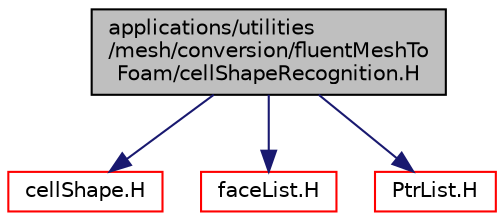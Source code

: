 digraph "applications/utilities/mesh/conversion/fluentMeshToFoam/cellShapeRecognition.H"
{
  bgcolor="transparent";
  edge [fontname="Helvetica",fontsize="10",labelfontname="Helvetica",labelfontsize="10"];
  node [fontname="Helvetica",fontsize="10",shape=record];
  Node1 [label="applications/utilities\l/mesh/conversion/fluentMeshTo\lFoam/cellShapeRecognition.H",height=0.2,width=0.4,color="black", fillcolor="grey75", style="filled" fontcolor="black"];
  Node1 -> Node2 [color="midnightblue",fontsize="10",style="solid",fontname="Helvetica"];
  Node2 [label="cellShape.H",height=0.2,width=0.4,color="red",URL="$cellShape_8H.html"];
  Node1 -> Node3 [color="midnightblue",fontsize="10",style="solid",fontname="Helvetica"];
  Node3 [label="faceList.H",height=0.2,width=0.4,color="red",URL="$faceList_8H.html"];
  Node1 -> Node4 [color="midnightblue",fontsize="10",style="solid",fontname="Helvetica"];
  Node4 [label="PtrList.H",height=0.2,width=0.4,color="red",URL="$PtrList_8H.html"];
}
